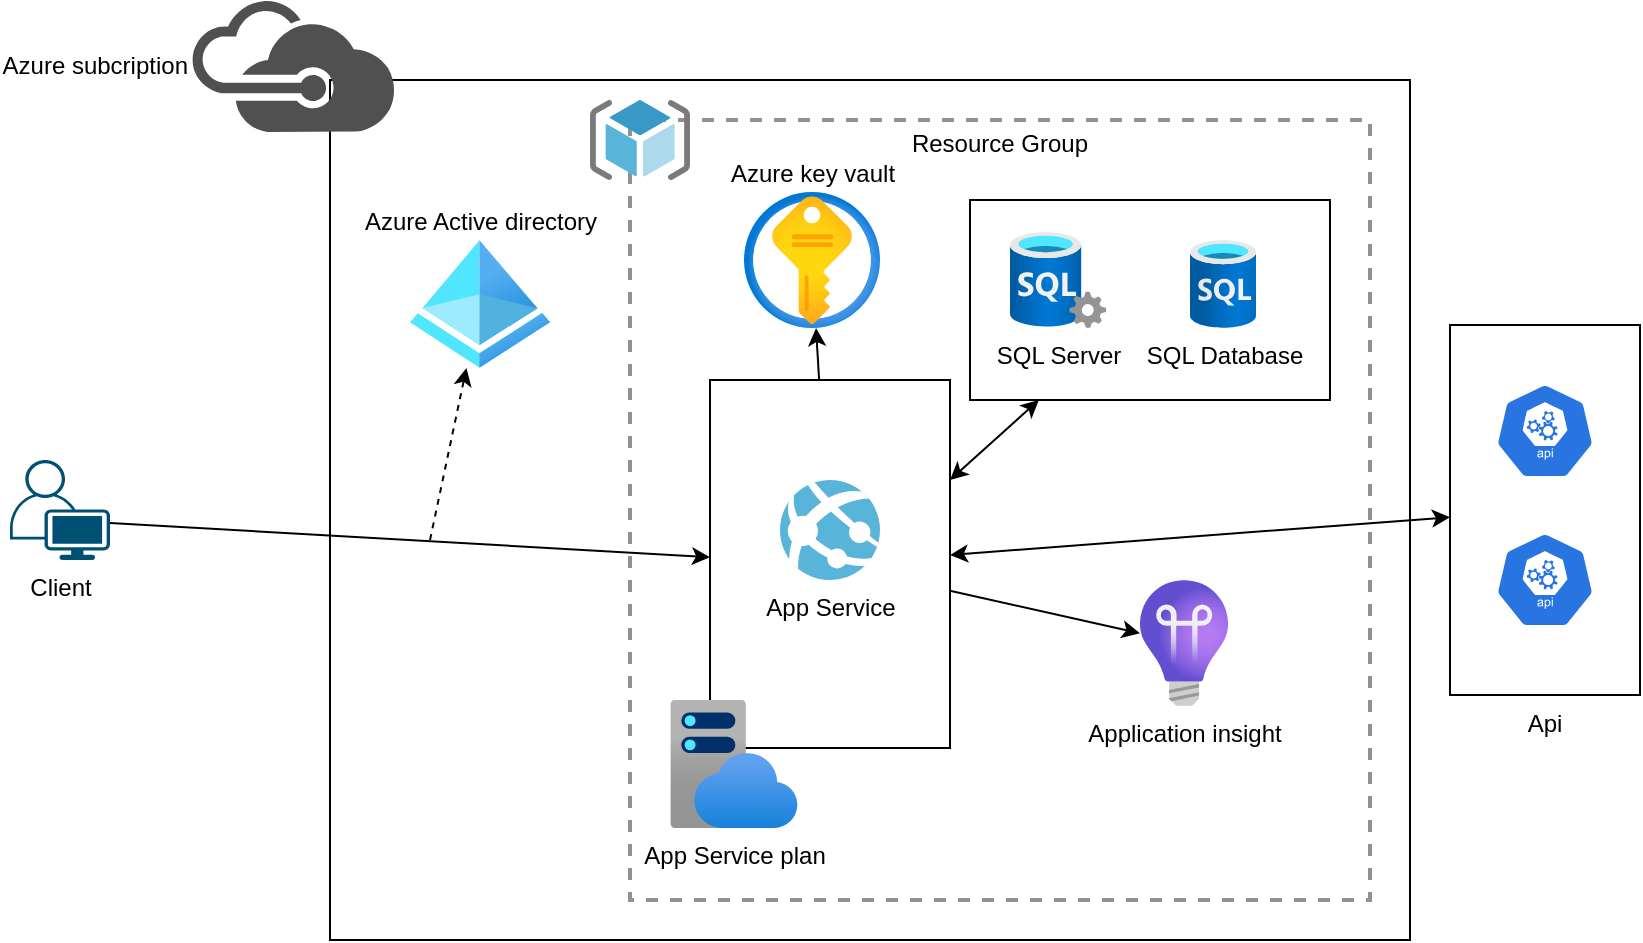 <mxfile version="22.1.2" type="device">
  <diagram name="Página-1" id="Qwl6nszRBij0l1RV34sq">
    <mxGraphModel dx="1430" dy="830" grid="1" gridSize="10" guides="1" tooltips="1" connect="1" arrows="1" fold="1" page="1" pageScale="1" pageWidth="1169" pageHeight="827" math="0" shadow="0">
      <root>
        <mxCell id="0" />
        <mxCell id="1" parent="0" />
        <mxCell id="mM8h9sNhqRyJ8NELgbx6-3" value="" style="rounded=0;whiteSpace=wrap;html=1;fillColor=none;" vertex="1" parent="1">
          <mxGeometry x="180" y="140" width="540" height="430" as="geometry" />
        </mxCell>
        <mxCell id="mM8h9sNhqRyJ8NELgbx6-1" value="Client&lt;br&gt;" style="points=[[0.35,0,0],[0.98,0.51,0],[1,0.71,0],[0.67,1,0],[0,0.795,0],[0,0.65,0]];verticalLabelPosition=bottom;sketch=0;html=1;verticalAlign=top;aspect=fixed;align=center;pointerEvents=1;shape=mxgraph.cisco19.user;fillColor=#005073;strokeColor=none;" vertex="1" parent="1">
          <mxGeometry x="20" y="330" width="50" height="50" as="geometry" />
        </mxCell>
        <mxCell id="mM8h9sNhqRyJ8NELgbx6-2" value="Azure subcription" style="sketch=0;pointerEvents=1;shadow=0;dashed=0;html=1;strokeColor=none;fillColor=#505050;labelPosition=left;verticalLabelPosition=middle;outlineConnect=0;verticalAlign=middle;align=right;shape=mxgraph.office.clouds.azure;textDirection=ltr;" vertex="1" parent="1">
          <mxGeometry x="110" y="100" width="103" height="66" as="geometry" />
        </mxCell>
        <mxCell id="mM8h9sNhqRyJ8NELgbx6-5" value="Azure Active directory" style="image;aspect=fixed;html=1;points=[];align=center;fontSize=12;image=img/lib/azure2/identity/Azure_Active_Directory.svg;labelPosition=center;verticalLabelPosition=top;verticalAlign=bottom;" vertex="1" parent="1">
          <mxGeometry x="220" y="220" width="70" height="64" as="geometry" />
        </mxCell>
        <mxCell id="mM8h9sNhqRyJ8NELgbx6-6" value="Resource Group" style="fontStyle=0;verticalAlign=top;align=center;spacingTop=-2;fillColor=none;rounded=0;whiteSpace=wrap;html=1;strokeColor=#919191;strokeWidth=2;dashed=1;container=1;collapsible=0;expand=0;recursiveResize=0;" vertex="1" parent="1">
          <mxGeometry x="330" y="160" width="370" height="390" as="geometry" />
        </mxCell>
        <mxCell id="mM8h9sNhqRyJ8NELgbx6-7" value="" style="image;sketch=0;aspect=fixed;html=1;points=[];align=center;fontSize=12;image=img/lib/mscae/ResourceGroup.svg;" vertex="1" parent="mM8h9sNhqRyJ8NELgbx6-6">
          <mxGeometry x="-20" y="-10" width="50" height="40" as="geometry" />
        </mxCell>
        <mxCell id="mM8h9sNhqRyJ8NELgbx6-8" value="" style="rounded=0;whiteSpace=wrap;html=1;" vertex="1" parent="mM8h9sNhqRyJ8NELgbx6-6">
          <mxGeometry x="40" y="130" width="120" height="184" as="geometry" />
        </mxCell>
        <mxCell id="mM8h9sNhqRyJ8NELgbx6-9" value="App Service&lt;br&gt;" style="image;sketch=0;aspect=fixed;html=1;points=[];align=center;fontSize=12;image=img/lib/mscae/App_Services.svg;" vertex="1" parent="mM8h9sNhqRyJ8NELgbx6-6">
          <mxGeometry x="75" y="180" width="50" height="50" as="geometry" />
        </mxCell>
        <mxCell id="mM8h9sNhqRyJ8NELgbx6-10" value="App Service plan&lt;br&gt;" style="image;aspect=fixed;html=1;points=[];align=center;fontSize=12;image=img/lib/azure2/app_services/App_Service_Plans.svg;" vertex="1" parent="mM8h9sNhqRyJ8NELgbx6-6">
          <mxGeometry x="20" y="290" width="64" height="64" as="geometry" />
        </mxCell>
        <mxCell id="mM8h9sNhqRyJ8NELgbx6-11" value="" style="rounded=0;whiteSpace=wrap;html=1;" vertex="1" parent="mM8h9sNhqRyJ8NELgbx6-6">
          <mxGeometry x="170" y="40" width="180" height="100" as="geometry" />
        </mxCell>
        <mxCell id="mM8h9sNhqRyJ8NELgbx6-13" value="SQL Server&lt;br&gt;" style="image;aspect=fixed;html=1;points=[];align=center;fontSize=12;image=img/lib/azure2/databases/SQL_Server.svg;" vertex="1" parent="mM8h9sNhqRyJ8NELgbx6-6">
          <mxGeometry x="190" y="56" width="48" height="48" as="geometry" />
        </mxCell>
        <mxCell id="mM8h9sNhqRyJ8NELgbx6-14" value="SQL Database" style="image;aspect=fixed;html=1;points=[];align=center;fontSize=12;image=img/lib/azure2/databases/SQL_Database.svg;" vertex="1" parent="mM8h9sNhqRyJ8NELgbx6-6">
          <mxGeometry x="280" y="60" width="33" height="44" as="geometry" />
        </mxCell>
        <mxCell id="mM8h9sNhqRyJ8NELgbx6-15" value="Application insight" style="image;aspect=fixed;html=1;points=[];align=center;fontSize=12;image=img/lib/azure2/management_governance/Application_Insights.svg;" vertex="1" parent="mM8h9sNhqRyJ8NELgbx6-6">
          <mxGeometry x="255" y="230" width="44" height="63" as="geometry" />
        </mxCell>
        <mxCell id="mM8h9sNhqRyJ8NELgbx6-16" value="Azure key vault" style="image;aspect=fixed;html=1;points=[];align=center;fontSize=12;image=img/lib/azure2/security/Key_Vaults.svg;labelPosition=center;verticalLabelPosition=top;verticalAlign=bottom;" vertex="1" parent="mM8h9sNhqRyJ8NELgbx6-6">
          <mxGeometry x="57" y="36" width="68" height="68" as="geometry" />
        </mxCell>
        <mxCell id="mM8h9sNhqRyJ8NELgbx6-26" value="" style="endArrow=classic;startArrow=classic;html=1;rounded=0;" edge="1" parent="mM8h9sNhqRyJ8NELgbx6-6" target="mM8h9sNhqRyJ8NELgbx6-11">
          <mxGeometry width="50" height="50" relative="1" as="geometry">
            <mxPoint x="160" y="180" as="sourcePoint" />
            <mxPoint x="210" y="130" as="targetPoint" />
          </mxGeometry>
        </mxCell>
        <mxCell id="mM8h9sNhqRyJ8NELgbx6-27" value="" style="endArrow=classic;html=1;rounded=0;" edge="1" parent="mM8h9sNhqRyJ8NELgbx6-6" source="mM8h9sNhqRyJ8NELgbx6-8" target="mM8h9sNhqRyJ8NELgbx6-15">
          <mxGeometry width="50" height="50" relative="1" as="geometry">
            <mxPoint x="120" y="120" as="sourcePoint" />
            <mxPoint x="170" y="70" as="targetPoint" />
          </mxGeometry>
        </mxCell>
        <mxCell id="mM8h9sNhqRyJ8NELgbx6-29" value="" style="endArrow=classic;html=1;rounded=0;" edge="1" parent="mM8h9sNhqRyJ8NELgbx6-6" source="mM8h9sNhqRyJ8NELgbx6-8" target="mM8h9sNhqRyJ8NELgbx6-16">
          <mxGeometry width="50" height="50" relative="1" as="geometry">
            <mxPoint x="120" y="120" as="sourcePoint" />
            <mxPoint x="170" y="70" as="targetPoint" />
          </mxGeometry>
        </mxCell>
        <mxCell id="mM8h9sNhqRyJ8NELgbx6-19" value="Api&lt;br&gt;" style="rounded=0;whiteSpace=wrap;html=1;labelPosition=center;verticalLabelPosition=bottom;align=center;verticalAlign=top;" vertex="1" parent="1">
          <mxGeometry x="740" y="262.5" width="95" height="185" as="geometry" />
        </mxCell>
        <mxCell id="mM8h9sNhqRyJ8NELgbx6-17" value="" style="sketch=0;html=1;dashed=0;whitespace=wrap;fillColor=#2875E2;strokeColor=#ffffff;points=[[0.005,0.63,0],[0.1,0.2,0],[0.9,0.2,0],[0.5,0,0],[0.995,0.63,0],[0.72,0.99,0],[0.5,1,0],[0.28,0.99,0]];verticalLabelPosition=bottom;align=center;verticalAlign=top;shape=mxgraph.kubernetes.icon;prIcon=api" vertex="1" parent="1">
          <mxGeometry x="762.5" y="291.5" width="50" height="48" as="geometry" />
        </mxCell>
        <mxCell id="mM8h9sNhqRyJ8NELgbx6-20" value="" style="sketch=0;html=1;dashed=0;whitespace=wrap;fillColor=#2875E2;strokeColor=#ffffff;points=[[0.005,0.63,0],[0.1,0.2,0],[0.9,0.2,0],[0.5,0,0],[0.995,0.63,0],[0.72,0.99,0],[0.5,1,0],[0.28,0.99,0]];verticalLabelPosition=bottom;align=center;verticalAlign=top;shape=mxgraph.kubernetes.icon;prIcon=api" vertex="1" parent="1">
          <mxGeometry x="762.5" y="366" width="50" height="48" as="geometry" />
        </mxCell>
        <mxCell id="mM8h9sNhqRyJ8NELgbx6-21" value="" style="endArrow=classic;html=1;rounded=0;" edge="1" parent="1" target="mM8h9sNhqRyJ8NELgbx6-8">
          <mxGeometry width="50" height="50" relative="1" as="geometry">
            <mxPoint x="70" y="361.5" as="sourcePoint" />
            <mxPoint x="110" y="320" as="targetPoint" />
          </mxGeometry>
        </mxCell>
        <mxCell id="mM8h9sNhqRyJ8NELgbx6-22" value="" style="endArrow=classic;html=1;rounded=0;dashed=1;" edge="1" parent="1" target="mM8h9sNhqRyJ8NELgbx6-5">
          <mxGeometry width="50" height="50" relative="1" as="geometry">
            <mxPoint x="230" y="370" as="sourcePoint" />
            <mxPoint x="280" y="320" as="targetPoint" />
          </mxGeometry>
        </mxCell>
        <mxCell id="mM8h9sNhqRyJ8NELgbx6-28" value="" style="endArrow=classic;startArrow=classic;html=1;rounded=0;" edge="1" parent="1" source="mM8h9sNhqRyJ8NELgbx6-8" target="mM8h9sNhqRyJ8NELgbx6-19">
          <mxGeometry width="50" height="50" relative="1" as="geometry">
            <mxPoint x="450" y="280" as="sourcePoint" />
            <mxPoint x="500" y="230" as="targetPoint" />
          </mxGeometry>
        </mxCell>
      </root>
    </mxGraphModel>
  </diagram>
</mxfile>

